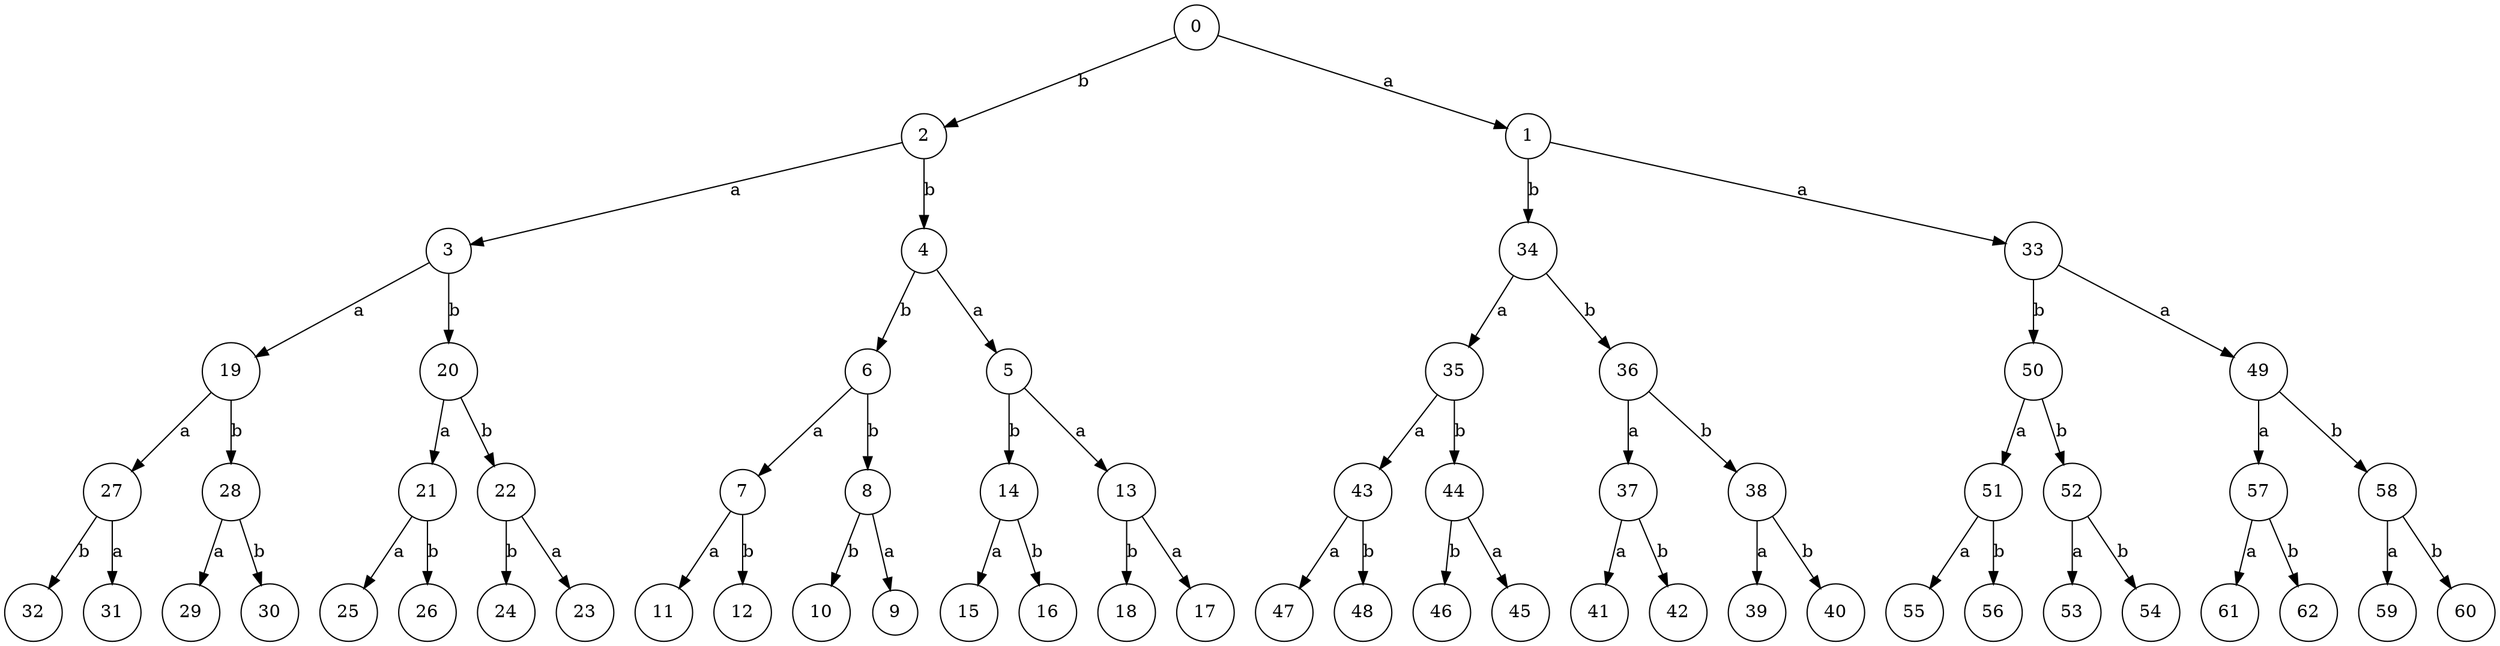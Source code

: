 digraph G {
node_3 [shape=circle,label="3"];
	node_3 -> node_19 [label="a"];
	node_3 -> node_20 [label="b"];
node_57 [shape=circle,label="57"];
	node_57 -> node_61 [label="a"];
	node_57 -> node_62 [label="b"];
node_43 [shape=circle,label="43"];
	node_43 -> node_47 [label="a"];
	node_43 -> node_48 [label="b"];
node_50 [shape=circle,label="50"];
	node_50 -> node_51 [label="a"];
	node_50 -> node_52 [label="b"];
node_58 [shape=circle,label="58"];
	node_58 -> node_59 [label="a"];
	node_58 -> node_60 [label="b"];
node_21 [shape=circle,label="21"];
	node_21 -> node_25 [label="a"];
	node_21 -> node_26 [label="b"];
node_39 [shape=circle,label="39"];
node_46 [shape=circle,label="46"];
node_24 [shape=circle,label="24"];
node_10 [shape=circle,label="10"];
node_44 [shape=circle,label="44"];
	node_44 -> node_45 [label="a"];
	node_44 -> node_46 [label="b"];
node_32 [shape=circle,label="32"];
node_49 [shape=circle,label="49"];
	node_49 -> node_57 [label="a"];
	node_49 -> node_58 [label="b"];
node_2 [shape=circle,label="2"];
	node_2 -> node_3 [label="a"];
	node_2 -> node_4 [label="b"];
node_23 [shape=circle,label="23"];
node_18 [shape=circle,label="18"];
node_19 [shape=circle,label="19"];
	node_19 -> node_27 [label="a"];
	node_19 -> node_28 [label="b"];
node_6 [shape=circle,label="6"];
	node_6 -> node_7 [label="a"];
	node_6 -> node_8 [label="b"];
node_14 [shape=circle,label="14"];
	node_14 -> node_15 [label="a"];
	node_14 -> node_16 [label="b"];
node_51 [shape=circle,label="51"];
	node_51 -> node_55 [label="a"];
	node_51 -> node_56 [label="b"];
node_7 [shape=circle,label="7"];
	node_7 -> node_11 [label="a"];
	node_7 -> node_12 [label="b"];
node_34 [shape=circle,label="34"];
	node_34 -> node_35 [label="a"];
	node_34 -> node_36 [label="b"];
node_27 [shape=circle,label="27"];
	node_27 -> node_31 [label="a"];
	node_27 -> node_32 [label="b"];
node_45 [shape=circle,label="45"];
node_62 [shape=circle,label="62"];
node_11 [shape=circle,label="11"];
node_25 [shape=circle,label="25"];
node_60 [shape=circle,label="60"];
node_28 [shape=circle,label="28"];
	node_28 -> node_29 [label="a"];
	node_28 -> node_30 [label="b"];
node_56 [shape=circle,label="56"];
node_0 [shape=circle,label="0"];
	node_0 -> node_1 [label="a"];
	node_0 -> node_2 [label="b"];
node_8 [shape=circle,label="8"];
	node_8 -> node_9 [label="a"];
	node_8 -> node_10 [label="b"];
node_52 [shape=circle,label="52"];
	node_52 -> node_53 [label="a"];
	node_52 -> node_54 [label="b"];
node_59 [shape=circle,label="59"];
node_37 [shape=circle,label="37"];
	node_37 -> node_41 [label="a"];
	node_37 -> node_42 [label="b"];
node_1 [shape=circle,label="1"];
	node_1 -> node_33 [label="a"];
	node_1 -> node_34 [label="b"];
node_31 [shape=circle,label="31"];
node_33 [shape=circle,label="33"];
	node_33 -> node_49 [label="a"];
	node_33 -> node_50 [label="b"];
node_41 [shape=circle,label="41"];
node_42 [shape=circle,label="42"];
node_26 [shape=circle,label="26"];
node_40 [shape=circle,label="40"];
node_20 [shape=circle,label="20"];
	node_20 -> node_21 [label="a"];
	node_20 -> node_22 [label="b"];
node_29 [shape=circle,label="29"];
node_36 [shape=circle,label="36"];
	node_36 -> node_37 [label="a"];
	node_36 -> node_38 [label="b"];
node_17 [shape=circle,label="17"];
node_55 [shape=circle,label="55"];
node_47 [shape=circle,label="47"];
node_38 [shape=circle,label="38"];
	node_38 -> node_39 [label="a"];
	node_38 -> node_40 [label="b"];
node_61 [shape=circle,label="61"];
node_13 [shape=circle,label="13"];
	node_13 -> node_17 [label="a"];
	node_13 -> node_18 [label="b"];
node_54 [shape=circle,label="54"];
node_16 [shape=circle,label="16"];
node_53 [shape=circle,label="53"];
node_5 [shape=circle,label="5"];
	node_5 -> node_13 [label="a"];
	node_5 -> node_14 [label="b"];
node_12 [shape=circle,label="12"];
node_48 [shape=circle,label="48"];
node_35 [shape=circle,label="35"];
	node_35 -> node_43 [label="a"];
	node_35 -> node_44 [label="b"];
node_15 [shape=circle,label="15"];
node_22 [shape=circle,label="22"];
	node_22 -> node_23 [label="a"];
	node_22 -> node_24 [label="b"];
node_30 [shape=circle,label="30"];
node_4 [shape=circle,label="4"];
	node_4 -> node_5 [label="a"];
	node_4 -> node_6 [label="b"];
node_9 [shape=circle,label="9"];
}
